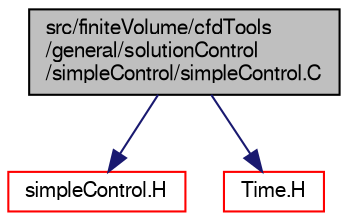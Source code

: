 digraph "src/finiteVolume/cfdTools/general/solutionControl/simpleControl/simpleControl.C"
{
  bgcolor="transparent";
  edge [fontname="FreeSans",fontsize="10",labelfontname="FreeSans",labelfontsize="10"];
  node [fontname="FreeSans",fontsize="10",shape=record];
  Node0 [label="src/finiteVolume/cfdTools\l/general/solutionControl\l/simpleControl/simpleControl.C",height=0.2,width=0.4,color="black", fillcolor="grey75", style="filled", fontcolor="black"];
  Node0 -> Node1 [color="midnightblue",fontsize="10",style="solid",fontname="FreeSans"];
  Node1 [label="simpleControl.H",height=0.2,width=0.4,color="red",URL="$a01340.html"];
  Node0 -> Node271 [color="midnightblue",fontsize="10",style="solid",fontname="FreeSans"];
  Node271 [label="Time.H",height=0.2,width=0.4,color="red",URL="$a09311.html"];
}
